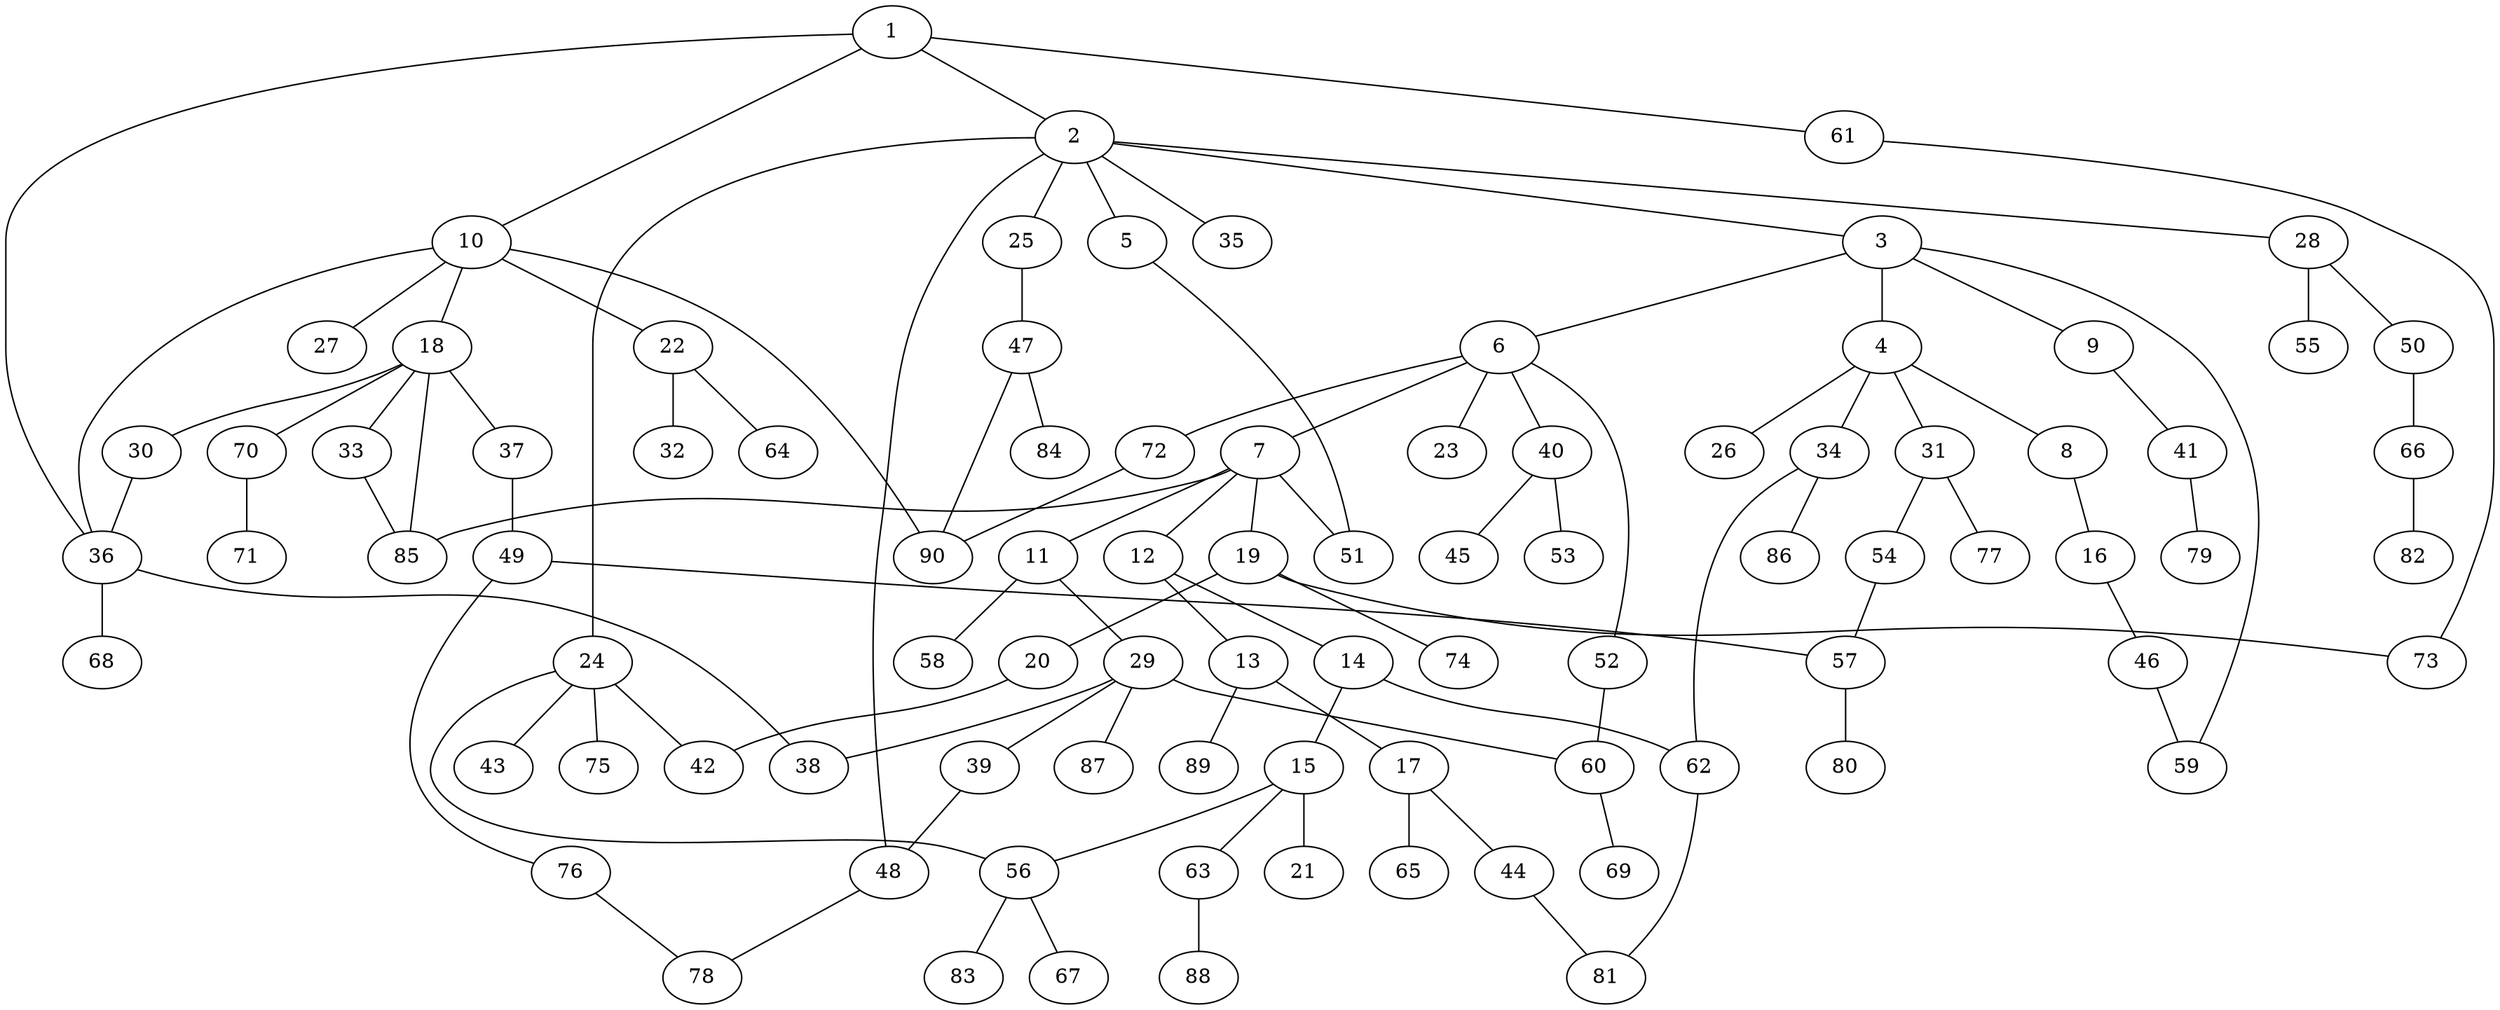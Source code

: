 graph graphname {1--2
1--10
1--36
1--61
2--3
2--5
2--24
2--25
2--28
2--35
2--48
3--4
3--6
3--9
3--59
4--8
4--26
4--31
4--34
5--51
6--7
6--23
6--40
6--52
6--72
7--11
7--12
7--19
7--51
7--85
8--16
9--41
10--18
10--22
10--27
10--36
10--90
11--29
11--58
12--13
12--14
13--17
13--89
14--15
14--62
15--21
15--56
15--63
16--46
17--44
17--65
18--30
18--33
18--37
18--70
18--85
19--20
19--73
19--74
20--42
22--32
22--64
24--42
24--43
24--56
24--75
25--47
28--50
28--55
29--38
29--39
29--60
29--87
30--36
31--54
31--77
33--85
34--62
34--86
36--38
36--68
37--49
39--48
40--45
40--53
41--79
44--81
46--59
47--84
47--90
48--78
49--57
49--76
50--66
52--60
54--57
56--67
56--83
57--80
60--69
61--73
62--81
63--88
66--82
70--71
72--90
76--78
}